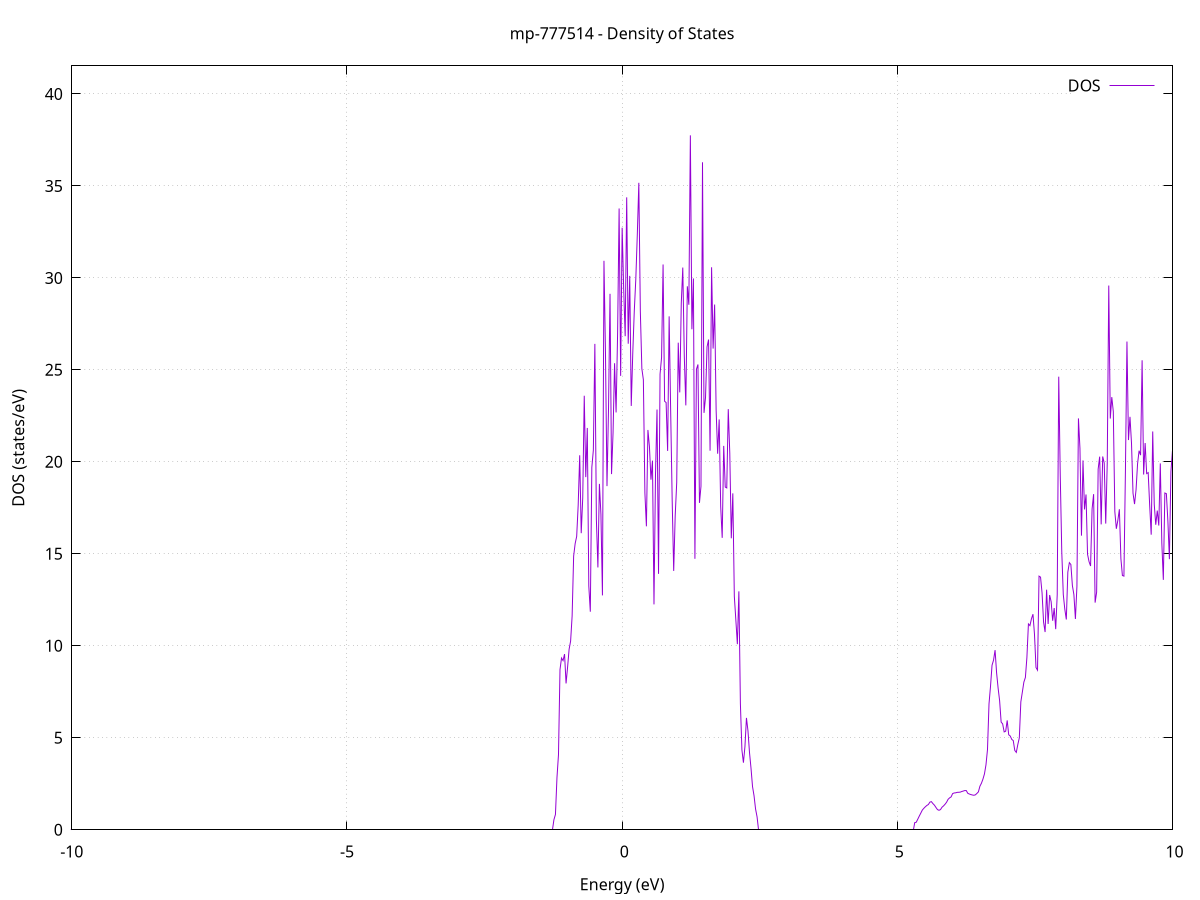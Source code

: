 set title 'mp-777514 - Density of States'
set xlabel 'Energy (eV)'
set ylabel 'DOS (states/eV)'
set grid
set xrange [-10:10]
set yrange [0:41.525]
set xzeroaxis lt -1
set terminal png size 800,600
set output 'mp-777514_dos_gnuplot.png'
plot '-' using 1:2 with lines title 'DOS'
-40.600600 0.000000
-40.573100 0.000000
-40.545500 0.000000
-40.518000 0.000000
-40.490500 0.000000
-40.462900 0.000000
-40.435400 0.000000
-40.407800 0.000000
-40.380300 0.000000
-40.352700 0.000000
-40.325200 0.000000
-40.297600 0.000000
-40.270100 0.000000
-40.242600 0.000000
-40.215000 0.000000
-40.187500 0.000000
-40.159900 0.000000
-40.132400 0.000000
-40.104800 0.000000
-40.077300 0.000000
-40.049700 0.000000
-40.022200 0.000000
-39.994700 0.000000
-39.967100 0.000000
-39.939600 0.000000
-39.912000 0.000000
-39.884500 0.000000
-39.856900 0.000000
-39.829400 0.000000
-39.801800 0.000000
-39.774300 0.000000
-39.746800 0.000000
-39.719200 0.000000
-39.691700 0.000000
-39.664100 0.000000
-39.636600 0.000000
-39.609000 0.000000
-39.581500 0.000000
-39.553900 0.000000
-39.526400 0.000000
-39.498800 0.000000
-39.471300 0.000000
-39.443800 0.000000
-39.416200 0.000000
-39.388700 0.000000
-39.361100 0.000000
-39.333600 0.000000
-39.306000 0.000000
-39.278500 0.000000
-39.250900 0.000000
-39.223400 0.000000
-39.195900 0.000000
-39.168300 0.000000
-39.140800 0.000000
-39.113200 0.000000
-39.085700 0.000000
-39.058100 0.000000
-39.030600 0.000000
-39.003000 0.000000
-38.975500 0.000000
-38.948000 0.000000
-38.920400 0.000000
-38.892900 0.000000
-38.865300 0.000000
-38.837800 0.000000
-38.810200 0.000000
-38.782700 0.000000
-38.755100 0.000000
-38.727600 0.000000
-38.700100 0.000000
-38.672500 0.000000
-38.645000 0.000000
-38.617400 0.000000
-38.589900 0.000000
-38.562300 0.000000
-38.534800 0.000000
-38.507200 0.000000
-38.479700 0.000000
-38.452200 0.000000
-38.424600 0.000000
-38.397100 0.000000
-38.369500 0.000000
-38.342000 0.000000
-38.314400 0.000000
-38.286900 0.000000
-38.259300 0.000000
-38.231800 0.000000
-38.204300 0.000000
-38.176700 0.000000
-38.149200 0.000000
-38.121600 0.000000
-38.094100 79.395600
-38.066500 66.008700
-38.039000 0.000000
-38.011400 0.000000
-37.983900 0.000000
-37.956400 0.000000
-37.928800 0.000000
-37.901300 0.000000
-37.873700 0.000000
-37.846200 0.000000
-37.818600 0.000000
-37.791100 0.000000
-37.763500 0.000000
-37.736000 0.000000
-37.708400 0.000000
-37.680900 23.995200
-37.653400 109.782700
-37.625800 80.557500
-37.598300 0.000000
-37.570700 0.000000
-37.543200 0.000000
-37.515600 0.000000
-37.488100 0.000000
-37.460500 27.766000
-37.433000 58.011800
-37.405500 33.324800
-37.377900 19.837800
-37.350400 72.532400
-37.322800 0.000000
-37.295300 0.000000
-37.267700 0.000000
-37.240200 0.000000
-37.212600 0.000000
-37.185100 0.000000
-37.157600 0.000000
-37.130000 0.000000
-37.102500 0.000000
-37.074900 0.000000
-37.047400 0.000000
-37.019800 0.000000
-36.992300 0.000000
-36.964700 0.000000
-36.937200 0.000000
-36.909700 0.000000
-36.882100 0.000000
-36.854600 0.000000
-36.827000 0.000000
-36.799500 0.000000
-36.771900 0.000000
-36.744400 0.000000
-36.716800 0.000000
-36.689300 0.000000
-36.661800 0.000000
-36.634200 0.000000
-36.606700 0.000000
-36.579100 0.000000
-36.551600 0.000000
-36.524000 0.000000
-36.496500 0.000000
-36.468900 0.000000
-36.441400 0.000000
-36.413900 0.000000
-36.386300 0.000000
-36.358800 0.000000
-36.331200 0.000000
-36.303700 0.000000
-36.276100 0.000000
-36.248600 0.000000
-36.221000 0.000000
-36.193500 0.000000
-36.166000 0.000000
-36.138400 0.000000
-36.110900 0.000000
-36.083300 0.000000
-36.055800 0.000000
-36.028200 0.000000
-36.000700 0.000000
-35.973100 0.000000
-35.945600 0.000000
-35.918100 0.000000
-35.890500 0.000000
-35.863000 0.000000
-35.835400 0.000000
-35.807900 0.000000
-35.780300 0.000000
-35.752800 0.000000
-35.725200 0.000000
-35.697700 0.000000
-35.670100 0.000000
-35.642600 0.000000
-35.615100 0.000000
-35.587500 0.000000
-35.560000 0.000000
-35.532400 0.000000
-35.504900 0.000000
-35.477300 0.000000
-35.449800 0.000000
-35.422200 0.000000
-35.394700 0.000000
-35.367200 0.000000
-35.339600 0.000000
-35.312100 0.000000
-35.284500 0.000000
-35.257000 0.000000
-35.229400 0.000000
-35.201900 0.000000
-35.174300 0.000000
-35.146800 0.000000
-35.119300 0.000000
-35.091700 0.000000
-35.064200 0.000000
-35.036600 0.000000
-35.009100 0.000000
-34.981500 0.000000
-34.954000 0.000000
-34.926400 0.000000
-34.898900 0.000000
-34.871400 0.000000
-34.843800 0.000000
-34.816300 0.000000
-34.788700 0.000000
-34.761200 0.000000
-34.733600 0.000000
-34.706100 0.000000
-34.678500 0.000000
-34.651000 0.000000
-34.623500 0.000000
-34.595900 0.000000
-34.568400 0.000000
-34.540800 0.000000
-34.513300 0.000000
-34.485700 0.000000
-34.458200 0.000000
-34.430600 0.000000
-34.403100 0.000000
-34.375600 0.000000
-34.348000 0.000000
-34.320500 0.000000
-34.292900 0.000000
-34.265400 0.000000
-34.237800 0.000000
-34.210300 0.000000
-34.182700 0.000000
-34.155200 0.000000
-34.127700 0.000000
-34.100100 0.000000
-34.072600 0.000000
-34.045000 0.000000
-34.017500 0.000000
-33.989900 0.000000
-33.962400 0.000000
-33.934800 0.000000
-33.907300 0.000000
-33.879700 0.000000
-33.852200 0.000000
-33.824700 0.000000
-33.797100 0.000000
-33.769600 0.000000
-33.742000 0.000000
-33.714500 0.000000
-33.686900 0.000000
-33.659400 0.000000
-33.631800 0.000000
-33.604300 0.000000
-33.576800 0.000000
-33.549200 0.000000
-33.521700 0.000000
-33.494100 0.000000
-33.466600 0.000000
-33.439000 0.000000
-33.411500 0.000000
-33.383900 0.000000
-33.356400 0.000000
-33.328900 0.000000
-33.301300 0.000000
-33.273800 0.000000
-33.246200 0.000000
-33.218700 0.000000
-33.191100 0.000000
-33.163600 0.000000
-33.136000 0.000000
-33.108500 0.000000
-33.081000 0.000000
-33.053400 0.000000
-33.025900 0.000000
-32.998300 0.000000
-32.970800 0.000000
-32.943200 0.000000
-32.915700 0.000000
-32.888100 0.000000
-32.860600 0.000000
-32.833100 0.000000
-32.805500 0.000000
-32.778000 0.000000
-32.750400 0.000000
-32.722900 0.000000
-32.695300 0.000000
-32.667800 0.000000
-32.640200 0.000000
-32.612700 0.000000
-32.585200 0.000000
-32.557600 0.000000
-32.530100 0.000000
-32.502500 0.000000
-32.475000 0.000000
-32.447400 0.000000
-32.419900 0.000000
-32.392300 0.000000
-32.364800 0.000000
-32.337300 0.000000
-32.309700 0.000000
-32.282200 0.000000
-32.254600 0.000000
-32.227100 0.000000
-32.199500 0.000000
-32.172000 0.000000
-32.144400 0.000000
-32.116900 0.000000
-32.089400 0.000000
-32.061800 0.000000
-32.034300 0.000000
-32.006700 0.000000
-31.979200 0.000000
-31.951600 0.000000
-31.924100 0.000000
-31.896500 0.000000
-31.869000 0.000000
-31.841400 0.000000
-31.813900 0.000000
-31.786400 0.000000
-31.758800 0.000000
-31.731300 0.000000
-31.703700 0.000000
-31.676200 0.000000
-31.648600 0.000000
-31.621100 0.000000
-31.593500 0.000000
-31.566000 0.000000
-31.538500 0.000000
-31.510900 0.000000
-31.483400 0.000000
-31.455800 0.000000
-31.428300 0.000000
-31.400700 0.000000
-31.373200 0.000000
-31.345600 0.000000
-31.318100 0.000000
-31.290600 0.000000
-31.263000 0.000000
-31.235500 0.000000
-31.207900 0.000000
-31.180400 0.000000
-31.152800 0.000000
-31.125300 0.000000
-31.097700 0.000000
-31.070200 0.000000
-31.042700 0.000000
-31.015100 0.000000
-30.987600 0.000000
-30.960000 0.000000
-30.932500 0.000000
-30.904900 0.000000
-30.877400 0.000000
-30.849800 0.000000
-30.822300 0.000000
-30.794800 0.000000
-30.767200 0.000000
-30.739700 0.000000
-30.712100 0.000000
-30.684600 0.000000
-30.657000 0.000000
-30.629500 0.000000
-30.601900 0.000000
-30.574400 0.000000
-30.546900 0.000000
-30.519300 0.000000
-30.491800 0.000000
-30.464200 0.000000
-30.436700 0.000000
-30.409100 0.000000
-30.381600 0.000000
-30.354000 0.000000
-30.326500 0.000000
-30.299000 0.000000
-30.271400 0.000000
-30.243900 0.000000
-30.216300 0.000000
-30.188800 0.000000
-30.161200 0.000000
-30.133700 0.000000
-30.106100 0.000000
-30.078600 0.000000
-30.051100 0.000000
-30.023500 0.000000
-29.996000 0.000000
-29.968400 0.000000
-29.940900 0.000000
-29.913300 0.000000
-29.885800 0.000000
-29.858200 0.000000
-29.830700 0.000000
-29.803100 0.000000
-29.775600 0.000000
-29.748100 0.000000
-29.720500 0.000000
-29.693000 0.000000
-29.665400 0.000000
-29.637900 0.000000
-29.610300 0.000000
-29.582800 0.000000
-29.555200 0.000000
-29.527700 0.000000
-29.500200 0.000000
-29.472600 0.000000
-29.445100 0.000000
-29.417500 0.000000
-29.390000 0.000000
-29.362400 0.000000
-29.334900 0.000000
-29.307300 0.000000
-29.279800 0.000000
-29.252300 0.000000
-29.224700 0.000000
-29.197200 0.000000
-29.169600 0.000000
-29.142100 0.000000
-29.114500 0.000000
-29.087000 0.000000
-29.059400 0.000000
-29.031900 0.000000
-29.004400 0.000000
-28.976800 0.000000
-28.949300 0.000000
-28.921700 0.000000
-28.894200 0.000000
-28.866600 0.000000
-28.839100 0.000000
-28.811500 0.000000
-28.784000 0.000000
-28.756500 0.000000
-28.728900 0.000000
-28.701400 0.000000
-28.673800 0.000000
-28.646300 0.000000
-28.618700 0.000000
-28.591200 0.000000
-28.563600 0.000000
-28.536100 0.000000
-28.508600 0.000000
-28.481000 0.000000
-28.453500 0.000000
-28.425900 0.000000
-28.398400 0.000000
-28.370800 0.000000
-28.343300 0.000000
-28.315700 0.000000
-28.288200 0.000000
-28.260700 0.000000
-28.233100 0.000000
-28.205600 0.000000
-28.178000 0.000000
-28.150500 0.000000
-28.122900 0.000000
-28.095400 0.000000
-28.067800 0.000000
-28.040300 0.000000
-28.012700 0.000000
-27.985200 0.000000
-27.957700 0.000000
-27.930100 0.000000
-27.902600 0.000000
-27.875000 0.000000
-27.847500 0.000000
-27.819900 0.000000
-27.792400 0.000000
-27.764800 0.000000
-27.737300 0.000000
-27.709800 0.000000
-27.682200 0.000000
-27.654700 0.000000
-27.627100 0.000000
-27.599600 0.000000
-27.572000 0.000000
-27.544500 0.000000
-27.516900 0.000000
-27.489400 0.000000
-27.461900 0.000000
-27.434300 0.000000
-27.406800 0.000000
-27.379200 0.000000
-27.351700 0.000000
-27.324100 0.000000
-27.296600 0.000000
-27.269000 0.000000
-27.241500 0.000000
-27.214000 0.000000
-27.186400 0.000000
-27.158900 0.000000
-27.131300 0.000000
-27.103800 0.000000
-27.076200 0.000000
-27.048700 0.000000
-27.021100 0.000000
-26.993600 0.000000
-26.966100 0.000000
-26.938500 0.000000
-26.911000 0.000000
-26.883400 0.000000
-26.855900 0.000000
-26.828300 0.000000
-26.800800 0.000000
-26.773200 0.000000
-26.745700 0.000000
-26.718200 0.000000
-26.690600 0.000000
-26.663100 0.000000
-26.635500 0.000000
-26.608000 0.000000
-26.580400 0.000000
-26.552900 0.000000
-26.525300 0.000000
-26.497800 0.000000
-26.470300 0.000000
-26.442700 0.000000
-26.415200 0.000000
-26.387600 0.000000
-26.360100 0.000000
-26.332500 0.000000
-26.305000 0.000000
-26.277400 0.000000
-26.249900 0.000000
-26.222400 0.000000
-26.194800 0.000000
-26.167300 0.000000
-26.139700 0.000000
-26.112200 0.000000
-26.084600 0.000000
-26.057100 0.000000
-26.029500 0.000000
-26.002000 0.000000
-25.974400 0.000000
-25.946900 0.000000
-25.919400 0.000000
-25.891800 0.000000
-25.864300 0.000000
-25.836700 0.000000
-25.809200 0.000000
-25.781600 0.000000
-25.754100 0.000000
-25.726500 0.000000
-25.699000 0.000000
-25.671500 0.000000
-25.643900 0.000000
-25.616400 0.000000
-25.588800 0.000000
-25.561300 0.000000
-25.533700 0.000000
-25.506200 0.000000
-25.478600 0.000000
-25.451100 0.000000
-25.423600 0.000000
-25.396000 0.000000
-25.368500 0.000000
-25.340900 0.000000
-25.313400 0.000000
-25.285800 0.000000
-25.258300 0.000000
-25.230700 0.000000
-25.203200 0.000000
-25.175700 0.000000
-25.148100 0.000000
-25.120600 0.000000
-25.093000 0.000000
-25.065500 0.000000
-25.037900 0.000000
-25.010400 0.000000
-24.982800 0.000000
-24.955300 0.000000
-24.927800 0.000000
-24.900200 0.000000
-24.872700 0.000000
-24.845100 0.000000
-24.817600 0.000000
-24.790000 0.000000
-24.762500 0.000000
-24.734900 0.000000
-24.707400 0.000000
-24.679900 0.000000
-24.652300 0.000000
-24.624800 0.000000
-24.597200 0.000000
-24.569700 0.000000
-24.542100 0.000000
-24.514600 0.000000
-24.487000 0.000000
-24.459500 0.000000
-24.432000 0.000000
-24.404400 0.000000
-24.376900 0.000000
-24.349300 0.000000
-24.321800 0.000000
-24.294200 0.000000
-24.266700 0.000000
-24.239100 0.000000
-24.211600 0.000000
-24.184000 0.000000
-24.156500 0.000000
-24.129000 0.000000
-24.101400 0.000000
-24.073900 0.000000
-24.046300 0.000000
-24.018800 0.000000
-23.991200 0.000000
-23.963700 0.000000
-23.936100 0.000000
-23.908600 0.000000
-23.881100 0.000000
-23.853500 0.000000
-23.826000 0.000000
-23.798400 0.000000
-23.770900 0.000000
-23.743300 0.000000
-23.715800 0.000000
-23.688200 0.000000
-23.660700 0.000000
-23.633200 0.000000
-23.605600 0.000000
-23.578100 0.000000
-23.550500 0.000000
-23.523000 0.000000
-23.495400 0.000000
-23.467900 0.000000
-23.440300 0.000000
-23.412800 0.000000
-23.385300 0.000000
-23.357700 0.000000
-23.330200 0.000000
-23.302600 0.000000
-23.275100 0.000000
-23.247500 0.000000
-23.220000 0.000000
-23.192400 0.000000
-23.164900 0.000000
-23.137400 0.000000
-23.109800 0.000000
-23.082300 0.000000
-23.054700 0.000000
-23.027200 0.000000
-22.999600 0.000000
-22.972100 0.000000
-22.944500 0.000000
-22.917000 0.000000
-22.889500 0.000000
-22.861900 0.000000
-22.834400 0.000000
-22.806800 0.000000
-22.779300 0.000000
-22.751700 0.000000
-22.724200 0.000000
-22.696600 0.000000
-22.669100 0.000000
-22.641600 0.000000
-22.614000 0.000000
-22.586500 0.000000
-22.558900 0.000000
-22.531400 0.000000
-22.503800 0.000000
-22.476300 0.000000
-22.448700 0.000000
-22.421200 0.000000
-22.393700 0.000000
-22.366100 0.000000
-22.338600 0.000000
-22.311000 0.000000
-22.283500 0.000000
-22.255900 0.000000
-22.228400 0.000000
-22.200800 0.000000
-22.173300 0.000000
-22.145700 0.000000
-22.118200 0.000000
-22.090700 0.000000
-22.063100 0.000000
-22.035600 0.000000
-22.008000 0.000000
-21.980500 0.000000
-21.952900 0.000000
-21.925400 0.000000
-21.897800 0.000000
-21.870300 0.000000
-21.842800 0.000000
-21.815200 0.000000
-21.787700 0.000000
-21.760100 0.000000
-21.732600 0.000000
-21.705000 0.000000
-21.677500 0.000000
-21.649900 0.000000
-21.622400 0.000000
-21.594900 0.000000
-21.567300 0.000000
-21.539800 0.000000
-21.512200 0.000000
-21.484700 0.000000
-21.457100 0.000000
-21.429600 0.000000
-21.402000 0.000000
-21.374500 0.000000
-21.347000 0.000000
-21.319400 0.000000
-21.291900 0.000000
-21.264300 0.000000
-21.236800 0.000000
-21.209200 0.000000
-21.181700 0.000000
-21.154100 0.000000
-21.126600 0.000000
-21.099100 0.000000
-21.071500 0.000000
-21.044000 0.000000
-21.016400 0.000000
-20.988900 0.000000
-20.961300 0.000000
-20.933800 0.000000
-20.906200 0.000000
-20.878700 0.000000
-20.851200 0.000000
-20.823600 0.000000
-20.796100 0.000000
-20.768500 0.000000
-20.741000 0.000000
-20.713400 0.000000
-20.685900 0.000000
-20.658300 0.000000
-20.630800 0.000000
-20.603300 0.000000
-20.575700 0.000000
-20.548200 0.000000
-20.520600 0.000000
-20.493100 0.000000
-20.465500 0.000000
-20.438000 0.000000
-20.410400 0.000000
-20.382900 0.000000
-20.355300 0.000000
-20.327800 0.000000
-20.300300 0.000000
-20.272700 0.000000
-20.245200 0.000000
-20.217600 0.000000
-20.190100 0.000000
-20.162500 0.000000
-20.135000 0.000000
-20.107400 0.000000
-20.079900 0.000000
-20.052400 0.000000
-20.024800 0.000000
-19.997300 0.000000
-19.969700 0.000000
-19.942200 0.000000
-19.914600 0.000000
-19.887100 0.000000
-19.859500 0.000000
-19.832000 0.000000
-19.804500 0.000000
-19.776900 0.000000
-19.749400 0.000000
-19.721800 0.000000
-19.694300 0.000000
-19.666700 0.000000
-19.639200 0.000000
-19.611600 0.000000
-19.584100 0.000000
-19.556600 0.000000
-19.529000 0.000000
-19.501500 0.000000
-19.473900 0.000000
-19.446400 0.000000
-19.418800 0.000000
-19.391300 0.000000
-19.363700 0.000000
-19.336200 0.000000
-19.308700 0.000000
-19.281100 0.000000
-19.253600 0.000000
-19.226000 0.000000
-19.198500 0.000000
-19.170900 0.000000
-19.143400 0.000000
-19.115800 0.000000
-19.088300 0.000000
-19.060800 0.000000
-19.033200 0.000000
-19.005700 0.000000
-18.978100 0.000000
-18.950600 0.000000
-18.923000 0.000000
-18.895500 0.000000
-18.867900 0.000000
-18.840400 0.820900
-18.812900 3.082000
-18.785300 10.463100
-18.757800 18.712100
-18.730200 16.861600
-18.702700 18.780800
-18.675100 28.820100
-18.647600 39.289500
-18.620000 32.606200
-18.592500 34.716400
-18.565000 30.033400
-18.537400 21.175100
-18.509900 28.547200
-18.482300 27.597500
-18.454800 31.263000
-18.427200 30.576200
-18.399700 33.948800
-18.372100 26.914400
-18.344600 20.060500
-18.317000 19.066500
-18.289500 30.359400
-18.262000 33.953600
-18.234400 37.070800
-18.206900 22.605200
-18.179300 22.522700
-18.151800 19.995500
-18.124200 16.588100
-18.096700 29.243800
-18.069100 38.978000
-18.041600 31.217800
-18.014100 26.146600
-17.986500 22.596700
-17.959000 37.247400
-17.931400 28.733000
-17.903900 42.653500
-17.876300 35.123400
-17.848800 75.447000
-17.821200 32.281300
-17.793700 26.171300
-17.766200 22.493300
-17.738600 33.733200
-17.711100 48.837800
-17.683500 57.182500
-17.656000 24.709300
-17.628400 30.968800
-17.600900 39.832500
-17.573300 77.686200
-17.545800 87.928400
-17.518300 82.414000
-17.490700 56.683700
-17.463200 29.015100
-17.435600 17.603900
-17.408100 9.455200
-17.380500 9.317200
-17.353000 2.783700
-17.325400 4.393300
-17.297900 4.394000
-17.270400 0.000000
-17.242800 0.000000
-17.215300 0.000000
-17.187700 0.000000
-17.160200 0.000000
-17.132600 0.000000
-17.105100 0.000000
-17.077500 0.000000
-17.050000 0.000000
-17.022500 0.000000
-16.994900 0.000000
-16.967400 0.000000
-16.939800 0.000000
-16.912300 0.000000
-16.884700 0.000000
-16.857200 0.000000
-16.829600 0.000000
-16.802100 0.000000
-16.774600 0.000000
-16.747000 0.000000
-16.719500 0.000000
-16.691900 0.000000
-16.664400 0.000000
-16.636800 0.000000
-16.609300 0.000000
-16.581700 0.000000
-16.554200 0.000000
-16.526700 0.000000
-16.499100 0.000000
-16.471600 0.000000
-16.444000 0.000000
-16.416500 0.000000
-16.388900 0.000000
-16.361400 0.000000
-16.333800 0.000000
-16.306300 0.000000
-16.278700 0.000000
-16.251200 0.000000
-16.223700 0.000000
-16.196100 0.000000
-16.168600 0.000000
-16.141000 0.000000
-16.113500 0.000000
-16.085900 0.000000
-16.058400 0.000000
-16.030800 0.000000
-16.003300 0.000000
-15.975800 0.000000
-15.948200 0.000000
-15.920700 0.000000
-15.893100 0.000000
-15.865600 0.000000
-15.838000 0.000000
-15.810500 0.000000
-15.782900 0.000000
-15.755400 0.000000
-15.727900 0.000000
-15.700300 0.000000
-15.672800 0.000000
-15.645200 0.000000
-15.617700 0.000000
-15.590100 0.000000
-15.562600 0.000000
-15.535000 0.000000
-15.507500 0.000000
-15.480000 0.000000
-15.452400 0.000000
-15.424900 0.000000
-15.397300 0.000000
-15.369800 0.000000
-15.342200 0.000000
-15.314700 0.000000
-15.287100 0.000000
-15.259600 0.000000
-15.232100 0.000000
-15.204500 0.000000
-15.177000 0.000000
-15.149400 0.000000
-15.121900 0.000000
-15.094300 0.000000
-15.066800 0.000000
-15.039200 0.000000
-15.011700 0.000000
-14.984200 0.000000
-14.956600 0.000000
-14.929100 0.000000
-14.901500 0.000000
-14.874000 0.000000
-14.846400 0.000000
-14.818900 0.000000
-14.791300 0.000000
-14.763800 0.000000
-14.736300 0.000000
-14.708700 0.000000
-14.681200 0.000000
-14.653600 0.000000
-14.626100 0.000000
-14.598500 0.000000
-14.571000 0.000000
-14.543400 0.000000
-14.515900 0.000000
-14.488300 0.000000
-14.460800 0.000000
-14.433300 0.000000
-14.405700 0.000000
-14.378200 0.000000
-14.350600 0.000000
-14.323100 0.000000
-14.295500 0.000000
-14.268000 0.000000
-14.240400 0.000000
-14.212900 0.000000
-14.185400 0.000000
-14.157800 0.000000
-14.130300 0.000000
-14.102700 0.000000
-14.075200 0.000000
-14.047600 0.000000
-14.020100 0.000000
-13.992500 0.326500
-13.965000 0.432200
-13.937500 0.621600
-13.909900 0.768800
-13.882400 0.894300
-13.854800 1.014100
-13.827300 1.154500
-13.799700 1.324200
-13.772200 1.501400
-13.744600 1.809800
-13.717100 2.281000
-13.689600 2.518000
-13.662000 2.485000
-13.634500 2.255500
-13.606900 11.025100
-13.579400 15.166900
-13.551800 16.554000
-13.524300 12.751800
-13.496700 12.074700
-13.469200 13.544300
-13.441700 17.175300
-13.414100 16.664500
-13.386600 18.139600
-13.359000 10.286200
-13.331500 5.832700
-13.303900 9.069000
-13.276400 13.836100
-13.248800 15.069600
-13.221300 18.138800
-13.193800 20.422800
-13.166200 19.844200
-13.138700 22.202100
-13.111100 17.023600
-13.083600 21.032400
-13.056000 28.069100
-13.028500 29.590600
-13.000900 32.177800
-12.973400 27.478400
-12.945900 23.652700
-12.918300 22.941100
-12.890800 28.235600
-12.863200 23.622900
-12.835700 16.710300
-12.808100 18.394300
-12.780600 29.783300
-12.753000 15.703400
-12.725500 10.438700
-12.698000 14.280900
-12.670400 20.434100
-12.642900 19.807100
-12.615300 28.269000
-12.587800 23.199600
-12.560200 25.230700
-12.532700 19.732400
-12.505100 16.834200
-12.477600 16.058400
-12.450000 15.229200
-12.422500 16.718800
-12.395000 13.976100
-12.367400 8.169100
-12.339900 1.943200
-12.312300 1.232600
-12.284800 0.773000
-12.257200 0.000000
-12.229700 0.000000
-12.202100 0.000000
-12.174600 0.000000
-12.147100 0.000000
-12.119500 0.000000
-12.092000 0.000000
-12.064400 0.000000
-12.036900 0.000000
-12.009300 0.000000
-11.981800 0.000000
-11.954200 0.000000
-11.926700 0.000000
-11.899200 0.000000
-11.871600 0.000000
-11.844100 0.000000
-11.816500 0.000000
-11.789000 0.000000
-11.761400 0.000000
-11.733900 0.000000
-11.706300 0.000000
-11.678800 0.000000
-11.651300 0.000000
-11.623700 0.000000
-11.596200 0.000000
-11.568600 0.000000
-11.541100 0.000000
-11.513500 0.000000
-11.486000 0.000000
-11.458400 0.000000
-11.430900 0.000000
-11.403400 0.000000
-11.375800 0.000000
-11.348300 0.000000
-11.320700 0.000000
-11.293200 0.000000
-11.265600 0.000000
-11.238100 0.000000
-11.210500 0.000000
-11.183000 0.000000
-11.155500 0.000000
-11.127900 0.000000
-11.100400 0.000000
-11.072800 0.000000
-11.045300 0.000000
-11.017700 0.000000
-10.990200 0.000000
-10.962600 0.000000
-10.935100 0.000000
-10.907600 0.000000
-10.880000 0.000000
-10.852500 0.000000
-10.824900 0.000000
-10.797400 0.000000
-10.769800 0.000000
-10.742300 0.000000
-10.714700 0.000000
-10.687200 0.000000
-10.659600 0.000000
-10.632100 0.000000
-10.604600 0.000000
-10.577000 0.000000
-10.549500 0.000000
-10.521900 0.000000
-10.494400 0.000000
-10.466800 0.000000
-10.439300 0.000000
-10.411700 0.000000
-10.384200 0.000000
-10.356700 0.000000
-10.329100 0.000000
-10.301600 0.000000
-10.274000 0.000000
-10.246500 0.000000
-10.218900 0.000000
-10.191400 0.000000
-10.163800 0.000000
-10.136300 0.000000
-10.108800 0.000000
-10.081200 0.000000
-10.053700 0.000000
-10.026100 0.000000
-9.998600 0.000000
-9.971000 0.000000
-9.943500 0.000000
-9.915900 0.000000
-9.888400 0.000000
-9.860900 0.000000
-9.833300 0.000000
-9.805800 0.000000
-9.778200 0.000000
-9.750700 0.000000
-9.723100 0.000000
-9.695600 0.000000
-9.668000 0.000000
-9.640500 0.000000
-9.613000 0.000000
-9.585400 0.000000
-9.557900 0.000000
-9.530300 0.000000
-9.502800 0.000000
-9.475200 0.000000
-9.447700 0.000000
-9.420100 0.000000
-9.392600 0.000000
-9.365100 0.000000
-9.337500 0.000000
-9.310000 0.000000
-9.282400 0.000000
-9.254900 0.000000
-9.227300 0.000000
-9.199800 0.000000
-9.172200 0.000000
-9.144700 0.000000
-9.117200 0.000000
-9.089600 0.000000
-9.062100 0.000000
-9.034500 0.000000
-9.007000 0.000000
-8.979400 0.000000
-8.951900 0.000000
-8.924300 0.000000
-8.896800 0.000000
-8.869300 0.000000
-8.841700 0.000000
-8.814200 0.000000
-8.786600 0.000000
-8.759100 0.000000
-8.731500 0.000000
-8.704000 0.000000
-8.676400 0.000000
-8.648900 0.000000
-8.621300 0.000000
-8.593800 0.000000
-8.566300 0.000000
-8.538700 0.000000
-8.511200 0.000000
-8.483600 0.000000
-8.456100 0.000000
-8.428500 0.000000
-8.401000 0.000000
-8.373400 0.000000
-8.345900 0.000000
-8.318400 0.000000
-8.290800 0.000000
-8.263300 0.000000
-8.235700 0.000000
-8.208200 0.000000
-8.180600 0.000000
-8.153100 0.000000
-8.125500 0.000000
-8.098000 0.000000
-8.070500 0.000000
-8.042900 0.000000
-8.015400 0.000000
-7.987800 0.000000
-7.960300 0.000000
-7.932700 0.000000
-7.905200 0.000000
-7.877600 0.000000
-7.850100 0.000000
-7.822600 0.000000
-7.795000 0.000000
-7.767500 0.000000
-7.739900 0.000000
-7.712400 0.000000
-7.684800 0.000000
-7.657300 0.000000
-7.629700 0.000000
-7.602200 0.000000
-7.574700 0.000000
-7.547100 0.000000
-7.519600 0.000000
-7.492000 0.000000
-7.464500 0.000000
-7.436900 0.000000
-7.409400 0.000000
-7.381800 0.000000
-7.354300 0.000000
-7.326800 0.000000
-7.299200 0.000000
-7.271700 0.000000
-7.244100 0.000000
-7.216600 0.000000
-7.189000 0.000000
-7.161500 0.000000
-7.133900 0.000000
-7.106400 0.000000
-7.078900 0.000000
-7.051300 0.000000
-7.023800 0.000000
-6.996200 0.000000
-6.968700 0.000000
-6.941100 0.000000
-6.913600 0.000000
-6.886000 0.000000
-6.858500 0.000000
-6.831000 0.000000
-6.803400 0.000000
-6.775900 0.000000
-6.748300 0.000000
-6.720800 0.000000
-6.693200 0.000000
-6.665700 0.000000
-6.638100 0.000000
-6.610600 0.000000
-6.583000 0.000000
-6.555500 0.000000
-6.528000 0.000000
-6.500400 0.000000
-6.472900 0.000000
-6.445300 0.000000
-6.417800 0.000000
-6.390200 0.000000
-6.362700 0.000000
-6.335100 0.000000
-6.307600 0.000000
-6.280100 0.000000
-6.252500 0.000000
-6.225000 0.000000
-6.197400 0.000000
-6.169900 0.000000
-6.142300 0.000000
-6.114800 0.000000
-6.087200 0.000000
-6.059700 0.000000
-6.032200 0.000000
-6.004600 0.000000
-5.977100 0.000000
-5.949500 0.000000
-5.922000 0.000000
-5.894400 0.000000
-5.866900 0.000000
-5.839300 0.000000
-5.811800 0.000000
-5.784300 0.000000
-5.756700 0.000000
-5.729200 0.000000
-5.701600 0.000000
-5.674100 0.000000
-5.646500 0.000000
-5.619000 0.000000
-5.591400 0.000000
-5.563900 0.000000
-5.536400 0.000000
-5.508800 0.000000
-5.481300 0.000000
-5.453700 0.000000
-5.426200 0.000000
-5.398600 0.000000
-5.371100 0.000000
-5.343500 0.000000
-5.316000 0.000000
-5.288500 0.000000
-5.260900 0.000000
-5.233400 0.000000
-5.205800 0.000000
-5.178300 0.000000
-5.150700 0.000000
-5.123200 0.000000
-5.095600 0.000000
-5.068100 0.000000
-5.040600 0.000000
-5.013000 0.000000
-4.985500 0.000000
-4.957900 0.000000
-4.930400 0.000000
-4.902800 0.000000
-4.875300 0.000000
-4.847700 0.000000
-4.820200 0.000000
-4.792600 0.000000
-4.765100 0.000000
-4.737600 0.000000
-4.710000 0.000000
-4.682500 0.000000
-4.654900 0.000000
-4.627400 0.000000
-4.599800 0.000000
-4.572300 0.000000
-4.544700 0.000000
-4.517200 0.000000
-4.489700 0.000000
-4.462100 0.000000
-4.434600 0.000000
-4.407000 0.000000
-4.379500 0.000000
-4.351900 0.000000
-4.324400 0.000000
-4.296800 0.000000
-4.269300 0.000000
-4.241800 0.000000
-4.214200 0.000000
-4.186700 0.000000
-4.159100 0.000000
-4.131600 0.000000
-4.104000 0.000000
-4.076500 0.000000
-4.048900 0.000000
-4.021400 0.000000
-3.993900 0.000000
-3.966300 0.000000
-3.938800 0.000000
-3.911200 0.000000
-3.883700 0.000000
-3.856100 0.000000
-3.828600 0.000000
-3.801000 0.000000
-3.773500 0.000000
-3.746000 0.000000
-3.718400 0.000000
-3.690900 0.000000
-3.663300 0.000000
-3.635800 0.000000
-3.608200 0.000000
-3.580700 0.000000
-3.553100 0.000000
-3.525600 0.000000
-3.498100 0.000000
-3.470500 0.000000
-3.443000 0.000000
-3.415400 0.000000
-3.387900 0.000000
-3.360300 0.000000
-3.332800 0.000000
-3.305200 0.000000
-3.277700 0.000000
-3.250200 0.000000
-3.222600 0.000000
-3.195100 0.000000
-3.167500 0.000000
-3.140000 0.000000
-3.112400 0.000000
-3.084900 0.000000
-3.057300 0.000000
-3.029800 0.000000
-3.002300 0.000000
-2.974700 0.000000
-2.947200 0.000000
-2.919600 0.000000
-2.892100 0.000000
-2.864500 0.000000
-2.837000 0.000000
-2.809400 0.000000
-2.781900 0.000000
-2.754300 0.000000
-2.726800 0.000000
-2.699300 0.000000
-2.671700 0.000000
-2.644200 0.000000
-2.616600 0.000000
-2.589100 0.000000
-2.561500 0.000000
-2.534000 0.000000
-2.506400 0.000000
-2.478900 0.000000
-2.451400 0.000000
-2.423800 0.000000
-2.396300 0.000000
-2.368700 0.000000
-2.341200 0.000000
-2.313600 0.000000
-2.286100 0.000000
-2.258500 0.000000
-2.231000 0.000000
-2.203500 0.000000
-2.175900 0.000000
-2.148400 0.000000
-2.120800 0.000000
-2.093300 0.000000
-2.065700 0.000000
-2.038200 0.000000
-2.010600 0.000000
-1.983100 0.000000
-1.955600 0.000000
-1.928000 0.000000
-1.900500 0.000000
-1.872900 0.000000
-1.845400 0.000000
-1.817800 0.000000
-1.790300 0.000000
-1.762700 0.000000
-1.735200 0.000000
-1.707700 0.000000
-1.680100 0.000000
-1.652600 0.000000
-1.625000 0.000000
-1.597500 0.000000
-1.569900 0.000000
-1.542400 0.000000
-1.514800 0.000000
-1.487300 0.000000
-1.459800 0.000000
-1.432200 0.000000
-1.404700 0.000000
-1.377100 0.000000
-1.349600 0.000000
-1.322000 0.000000
-1.294500 0.000000
-1.266900 0.000000
-1.239400 0.548400
-1.211900 0.833300
-1.184300 2.832600
-1.156800 4.080800
-1.129200 8.707600
-1.101700 9.334400
-1.074100 9.194600
-1.046600 9.549900
-1.019000 7.954300
-0.991500 8.831900
-0.963900 9.810400
-0.936400 10.253800
-0.908900 11.615100
-0.881300 14.878500
-0.853800 15.557600
-0.826200 15.946200
-0.798700 17.646100
-0.771100 20.357000
-0.743600 16.123600
-0.716000 18.038000
-0.688500 23.592100
-0.661000 19.168700
-0.633400 21.843000
-0.605900 13.252600
-0.578300 11.853600
-0.550800 19.697400
-0.523200 20.638700
-0.495700 26.413900
-0.468100 16.865200
-0.440600 14.259100
-0.413100 18.801700
-0.385500 17.148000
-0.358000 12.739000
-0.330400 30.927000
-0.302900 25.938300
-0.275300 18.681500
-0.247800 22.864600
-0.220200 29.135900
-0.192700 19.334800
-0.165200 21.580600
-0.137600 25.361800
-0.110100 22.685100
-0.082500 26.980700
-0.055000 33.775400
-0.027400 24.672800
0.000100 32.724500
0.027700 29.436300
0.055200 26.831800
0.082700 34.379500
0.110300 26.422000
0.137800 30.110000
0.165400 23.040100
0.192900 25.900600
0.220500 28.198900
0.248000 29.914000
0.275600 32.346900
0.303100 35.167500
0.330600 28.180900
0.358200 25.061700
0.385700 24.465300
0.413300 18.314200
0.440800 16.496800
0.468400 21.733100
0.495900 20.824300
0.523500 19.029900
0.551000 20.065500
0.578500 12.252200
0.606100 19.321000
0.633600 22.843800
0.661200 13.910800
0.688700 24.766600
0.716300 25.672300
0.743800 30.731100
0.771400 23.293800
0.798900 23.224100
0.826400 20.594000
0.854000 27.908400
0.881500 22.781500
0.909100 17.922900
0.936600 14.072800
0.964200 17.078600
0.991700 18.879100
1.019300 26.479200
1.046800 23.776400
1.074400 28.612200
1.101900 30.561500
1.129400 25.730600
1.157000 23.069300
1.184500 29.543600
1.212100 28.539800
1.239600 37.749700
1.267200 27.207900
1.294700 29.969900
1.322300 14.731000
1.349800 25.033000
1.377300 25.293800
1.404900 17.770400
1.432400 18.668800
1.460000 36.285300
1.487500 22.662500
1.515100 23.500700
1.542600 26.253800
1.570200 26.647800
1.597700 20.606400
1.625200 30.578500
1.652800 26.158100
1.680300 28.552500
1.707900 22.788200
1.735400 20.441700
1.763000 22.305100
1.790500 17.576400
1.818100 15.868700
1.845600 20.868200
1.873100 18.630300
1.900700 18.583000
1.928200 22.865700
1.955800 20.465900
1.983300 15.844900
2.010900 18.289000
2.038400 12.688000
2.066000 11.406800
2.093500 10.088200
2.121000 12.960100
2.148600 6.855900
2.176100 4.342100
2.203700 3.648200
2.231200 4.517300
2.258800 6.080500
2.286300 5.381700
2.313900 4.206400
2.341400 3.350500
2.368900 2.352100
2.396500 1.851000
2.424000 1.132600
2.451600 0.701900
2.479100 0.000000
2.506700 0.000000
2.534200 0.000000
2.561800 0.000000
2.589300 0.000000
2.616800 0.000000
2.644400 0.000000
2.671900 0.000000
2.699500 0.000000
2.727000 0.000000
2.754600 0.000000
2.782100 0.000000
2.809700 0.000000
2.837200 0.000000
2.864700 0.000000
2.892300 0.000000
2.919800 0.000000
2.947400 0.000000
2.974900 0.000000
3.002500 0.000000
3.030000 0.000000
3.057600 0.000000
3.085100 0.000000
3.112700 0.000000
3.140200 0.000000
3.167700 0.000000
3.195300 0.000000
3.222800 0.000000
3.250400 0.000000
3.277900 0.000000
3.305500 0.000000
3.333000 0.000000
3.360600 0.000000
3.388100 0.000000
3.415600 0.000000
3.443200 0.000000
3.470700 0.000000
3.498300 0.000000
3.525800 0.000000
3.553400 0.000000
3.580900 0.000000
3.608500 0.000000
3.636000 0.000000
3.663500 0.000000
3.691100 0.000000
3.718600 0.000000
3.746200 0.000000
3.773700 0.000000
3.801300 0.000000
3.828800 0.000000
3.856400 0.000000
3.883900 0.000000
3.911400 0.000000
3.939000 0.000000
3.966500 0.000000
3.994100 0.000000
4.021600 0.000000
4.049200 0.000000
4.076700 0.000000
4.104300 0.000000
4.131800 0.000000
4.159300 0.000000
4.186900 0.000000
4.214400 0.000000
4.242000 0.000000
4.269500 0.000000
4.297100 0.000000
4.324600 0.000000
4.352200 0.000000
4.379700 0.000000
4.407200 0.000000
4.434800 0.000000
4.462300 0.000000
4.489900 0.000000
4.517400 0.000000
4.545000 0.000000
4.572500 0.000000
4.600100 0.000000
4.627600 0.000000
4.655100 0.000000
4.682700 0.000000
4.710200 0.000000
4.737800 0.000000
4.765300 0.000000
4.792900 0.000000
4.820400 0.000000
4.848000 0.000000
4.875500 0.000000
4.903100 0.000000
4.930600 0.000000
4.958100 0.000000
4.985700 0.000000
5.013200 0.000000
5.040800 0.000000
5.068300 0.000000
5.095900 0.000000
5.123400 0.000000
5.151000 0.000000
5.178500 0.000000
5.206000 0.000000
5.233600 0.000000
5.261100 0.000000
5.288700 0.000000
5.316200 0.388100
5.343800 0.409300
5.371300 0.574300
5.398900 0.744100
5.426400 0.903900
5.453900 1.069700
5.481500 1.165900
5.509000 1.248900
5.536600 1.322300
5.564100 1.372600
5.591700 1.504400
5.619200 1.529000
5.646800 1.422400
5.674300 1.337700
5.701800 1.213400
5.729400 1.097100
5.756900 1.059600
5.784500 1.096600
5.812000 1.225400
5.839600 1.297200
5.867100 1.387600
5.894700 1.496100
5.922200 1.654600
5.949700 1.733700
5.977300 1.786200
6.004800 1.966400
6.032400 2.000800
6.059900 2.008300
6.087500 2.034200
6.115000 2.038800
6.142600 2.046200
6.170100 2.079500
6.197600 2.104200
6.225200 2.132300
6.252700 2.132400
6.280300 1.983100
6.307800 1.944000
6.335400 1.913900
6.362900 1.891700
6.390500 1.876300
6.418000 1.898000
6.445500 1.974100
6.473100 2.060500
6.500600 2.367300
6.528200 2.528900
6.555700 2.753000
6.583300 3.036500
6.610800 3.529100
6.638400 4.360900
6.665900 6.840100
6.693400 7.801900
6.721000 8.944000
6.748500 9.223000
6.776100 9.765400
6.803600 8.538700
6.831200 7.706600
6.858700 7.017100
6.886300 5.857100
6.913800 5.755100
6.941400 5.319800
6.968900 5.358100
6.996400 5.945800
7.024000 5.163700
7.051500 5.097400
7.079100 4.914700
7.106600 4.848100
7.134200 4.314200
7.161700 4.205800
7.189300 4.632100
7.216800 4.998300
7.244300 6.953900
7.271900 7.487200
7.299400 8.026700
7.327000 8.279800
7.354500 9.366100
7.382100 11.188500
7.409600 11.097800
7.437200 11.469000
7.464700 11.719500
7.492200 10.626000
7.519800 8.820100
7.547300 8.679100
7.574900 13.787000
7.602400 13.733600
7.630000 12.872100
7.657500 11.285300
7.685100 10.748700
7.712600 13.052400
7.740100 11.185900
7.767700 12.761000
7.795200 12.393600
7.822800 11.363500
7.850300 12.053200
7.877900 10.906700
7.905400 12.782100
7.933000 24.630400
7.960500 19.272600
7.988000 15.110400
8.015600 12.788100
8.043100 11.991100
8.070700 11.431200
8.098200 14.006000
8.125800 14.520800
8.153300 14.421000
8.180900 13.278400
8.208400 12.780800
8.235900 11.459100
8.263500 13.233400
8.291000 22.362900
8.318600 20.721900
8.346100 15.988100
8.373700 20.079200
8.401200 17.412900
8.428800 18.226900
8.456300 14.978800
8.483800 14.573100
8.511400 14.337500
8.538900 17.439700
8.566500 18.245200
8.594000 12.348100
8.621600 12.919100
8.649100 19.605800
8.676700 20.282600
8.704200 16.600800
8.731800 20.291000
8.759300 19.937200
8.786800 16.645300
8.814400 19.921900
8.841900 29.584300
8.869500 22.353700
8.897000 23.519600
8.924600 22.735200
8.952100 17.295300
8.979700 16.362300
9.007200 16.827100
9.034700 17.424400
9.062300 14.739500
9.089800 13.821400
9.117400 13.788700
9.144900 19.547000
9.172500 26.539300
9.200000 21.186300
9.227600 22.446500
9.255100 21.012600
9.282600 18.296100
9.310200 17.703700
9.337700 18.479300
9.365300 19.895100
9.392800 20.606700
9.420400 20.364400
9.447900 25.523300
9.475500 19.310100
9.503000 21.024300
9.530500 19.362600
9.558100 19.414400
9.585600 17.621200
9.613200 16.040800
9.640700 21.652500
9.668300 17.690800
9.695800 16.580100
9.723400 17.349200
9.750900 16.538000
9.778400 19.914900
9.806000 15.591400
9.833500 13.586600
9.861100 18.306600
9.888600 18.271200
9.916200 16.777000
9.943700 14.708800
9.971300 19.471400
9.998800 20.586400
10.026300 17.896800
10.053900 16.608400
10.081400 14.662100
10.109000 15.666100
10.136500 16.799500
10.164100 14.030200
10.191600 9.787100
10.219200 9.235300
10.246700 12.930600
10.274200 11.778000
10.301800 11.856400
10.329300 10.522400
10.356900 10.908000
10.384400 11.130500
10.412000 13.594600
10.439500 16.854900
10.467100 15.828200
10.494600 16.476400
10.522100 17.092100
10.549700 15.921900
10.577200 19.399800
10.604800 17.757400
10.632300 16.444200
10.659900 14.309500
10.687400 14.267400
10.715000 12.653500
10.742500 12.465700
10.770100 16.039100
10.797600 14.138500
10.825100 13.587300
10.852700 12.819500
10.880200 11.774400
10.907800 10.794600
10.935300 10.607200
10.962900 11.406600
10.990400 11.796800
11.018000 14.903100
11.045500 17.492500
11.073000 15.752200
11.100600 11.880200
11.128100 13.155700
11.155700 11.864800
11.183200 9.615700
11.210800 9.986600
11.238300 11.450300
11.265900 11.385300
11.293400 11.908800
11.320900 12.968700
11.348500 13.635300
11.376000 12.292800
11.403600 10.991800
11.431100 8.512500
11.458700 7.205200
11.486200 4.456900
11.513800 4.399900
11.541300 3.954200
11.568800 4.212300
11.596400 4.927500
11.623900 4.370900
11.651500 4.502100
11.679000 4.654400
11.706600 3.562700
11.734100 3.489600
11.761700 4.301500
11.789200 4.861900
11.816700 4.242300
11.844300 2.246900
11.871800 1.249900
11.899400 0.755500
11.926900 0.178000
11.954500 0.013200
11.982000 0.000100
12.009600 0.000000
12.037100 0.000000
12.064600 0.000000
12.092200 0.000000
12.119700 0.000000
12.147300 0.000000
12.174800 0.000000
12.202400 0.000000
12.229900 0.000000
12.257500 0.000000
12.285000 0.000000
12.312500 0.000000
12.340100 0.000000
12.367600 0.000000
12.395200 0.000000
12.422700 0.000000
12.450300 0.000000
12.477800 0.000000
12.505400 0.000000
12.532900 0.000000
12.560400 0.000000
12.588000 0.000000
12.615500 0.000000
12.643100 0.000000
12.670600 0.000000
12.698200 0.000000
12.725700 0.000000
12.753300 0.000000
12.780800 0.000000
12.808400 0.000000
12.835900 0.000000
12.863400 0.000000
12.891000 0.000000
12.918500 0.000000
12.946100 0.000000
12.973600 0.000000
13.001200 0.000000
13.028700 0.000000
13.056300 0.000000
13.083800 0.000000
13.111300 0.000000
13.138900 0.000000
13.166400 0.000000
13.194000 0.000000
13.221500 0.000000
13.249100 0.000000
13.276600 0.000000
13.304200 0.000000
13.331700 0.000000
13.359200 0.000000
13.386800 0.000000
13.414300 0.000000
13.441900 0.000000
13.469400 0.000000
13.497000 0.000000
13.524500 0.000000
13.552100 0.000000
13.579600 0.000000
13.607100 0.000000
13.634700 0.000000
13.662200 0.000000
13.689800 0.000000
13.717300 0.000000
13.744900 0.000000
13.772400 0.000000
13.800000 0.000000
13.827500 0.000000
13.855000 0.000000
13.882600 0.000000
13.910100 0.000000
13.937700 0.000000
13.965200 0.000000
13.992800 0.000000
14.020300 0.000000
14.047900 0.000000
14.075400 0.000000
14.102900 0.000000
14.130500 0.000000
14.158000 0.000000
14.185600 0.000000
14.213100 0.000000
14.240700 0.000000
14.268200 0.000000
14.295800 0.000000
14.323300 0.000000
14.350800 0.000000
14.378400 0.000000
14.405900 0.000000
14.433500 0.000000
14.461000 0.000000
14.488600 0.000000
e
